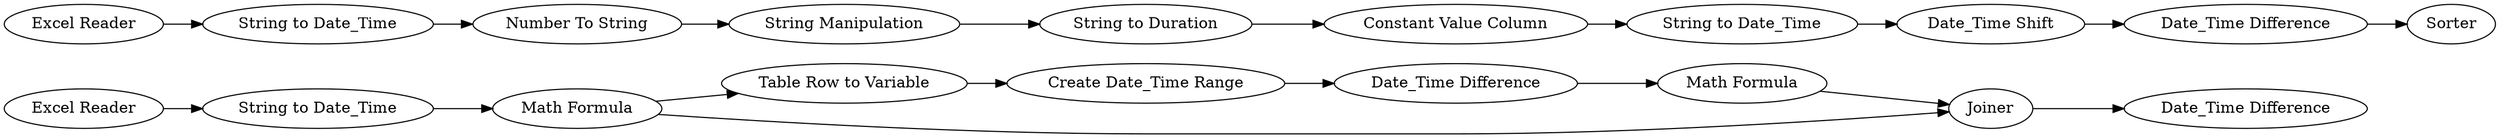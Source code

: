 digraph {
	24 -> 28
	4 -> 2
	7 -> 5
	5 -> 34
	23 -> 24
	34 -> 33
	30 -> 31
	3 -> 4
	22 -> 23
	2 -> 6
	13 -> 3
	1 -> 13
	29 -> 30
	26 -> 22
	14 -> 26
	6 -> 7
	22 -> 30
	28 -> 29
	7 [label="String to Date_Time"]
	26 [label="String to Date_Time"]
	3 [label="Number To String"]
	24 [label="Create Date_Time Range"]
	31 [label="Date_Time Difference"]
	6 [label="Constant Value Column"]
	1 [label="Excel Reader"]
	22 [label="Math Formula"]
	28 [label="Date_Time Difference"]
	23 [label="Table Row to Variable"]
	4 [label="String Manipulation"]
	14 [label="Excel Reader"]
	5 [label="Date_Time Shift"]
	13 [label="String to Date_Time"]
	34 [label="Date_Time Difference"]
	29 [label="Math Formula"]
	33 [label=Sorter]
	30 [label=Joiner]
	2 [label="String to Duration"]
	rankdir=LR
}
